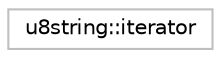 digraph "Graphical Class Hierarchy"
{
 // LATEX_PDF_SIZE
  edge [fontname="Helvetica",fontsize="10",labelfontname="Helvetica",labelfontsize="10"];
  node [fontname="Helvetica",fontsize="10",shape=record];
  rankdir="LR";
  Node0 [label="u8string::iterator",height=0.2,width=0.4,color="grey75", fillcolor="white", style="filled",tooltip="STL iterator class."];
}
